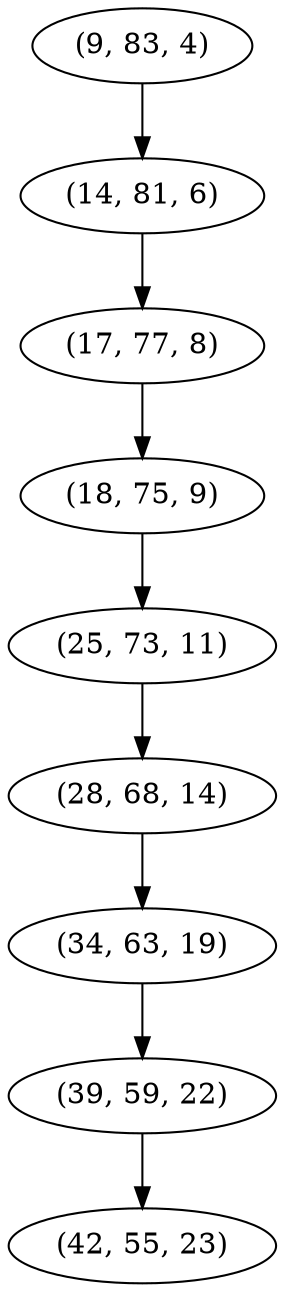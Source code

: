 digraph tree {
    "(9, 83, 4)";
    "(14, 81, 6)";
    "(17, 77, 8)";
    "(18, 75, 9)";
    "(25, 73, 11)";
    "(28, 68, 14)";
    "(34, 63, 19)";
    "(39, 59, 22)";
    "(42, 55, 23)";
    "(9, 83, 4)" -> "(14, 81, 6)";
    "(14, 81, 6)" -> "(17, 77, 8)";
    "(17, 77, 8)" -> "(18, 75, 9)";
    "(18, 75, 9)" -> "(25, 73, 11)";
    "(25, 73, 11)" -> "(28, 68, 14)";
    "(28, 68, 14)" -> "(34, 63, 19)";
    "(34, 63, 19)" -> "(39, 59, 22)";
    "(39, 59, 22)" -> "(42, 55, 23)";
}
